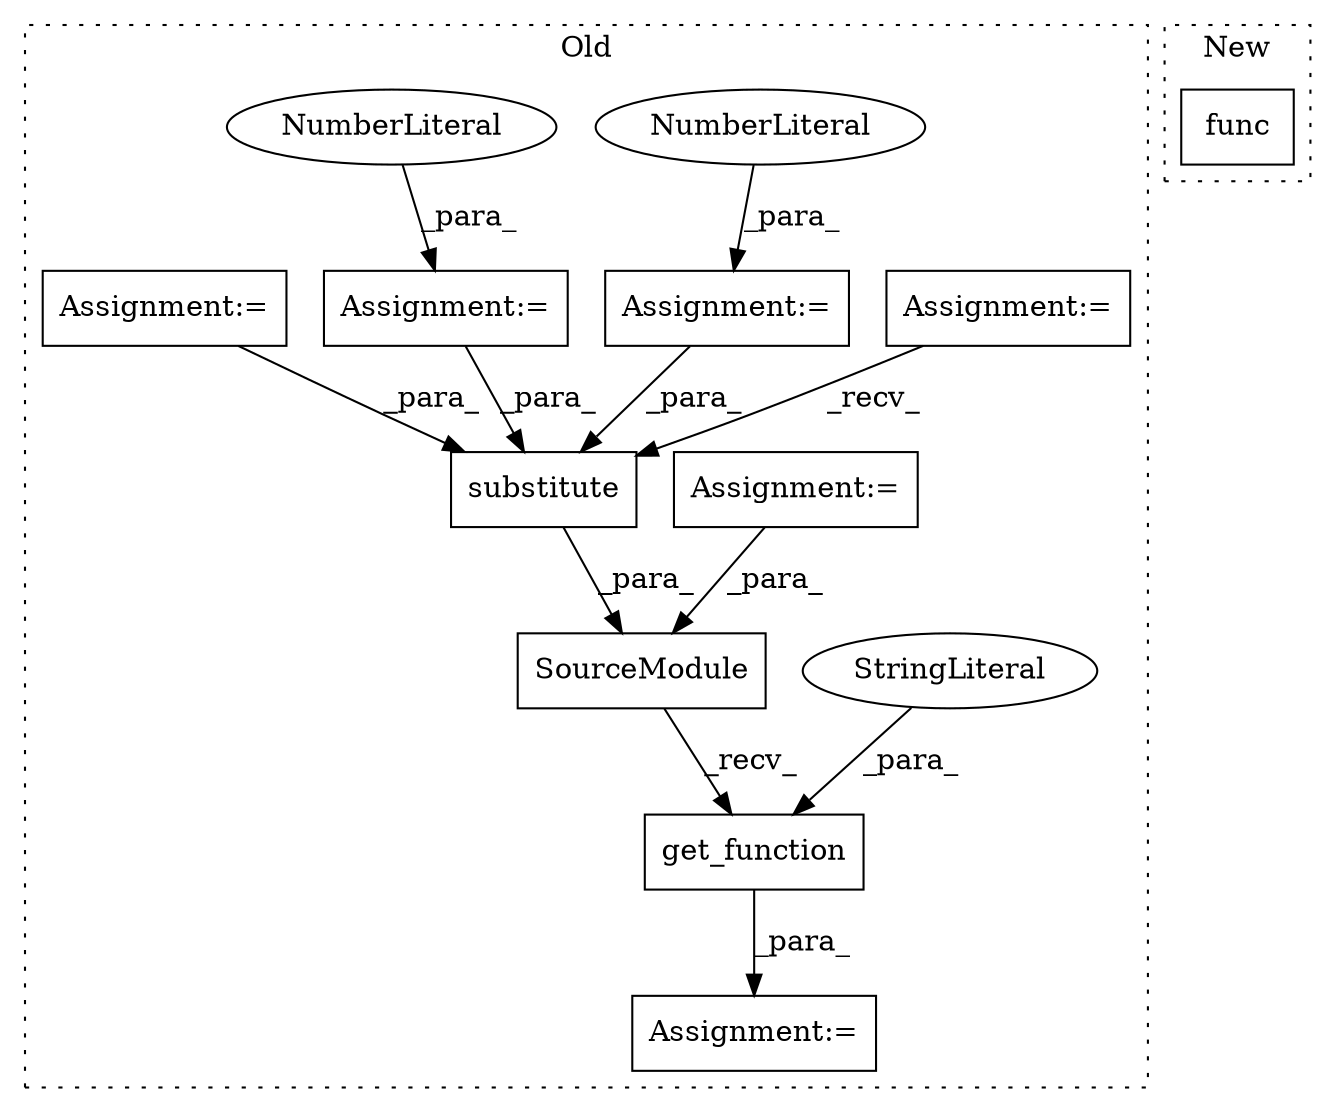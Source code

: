 digraph G {
subgraph cluster0 {
1 [label="SourceModule" a="32" s="3522,3616" l="13,1" shape="box"];
3 [label="Assignment:=" a="7" s="3050" l="13" shape="box"];
4 [label="Assignment:=" a="7" s="3502" l="1" shape="box"];
5 [label="Assignment:=" a="7" s="3245" l="1" shape="box"];
6 [label="Assignment:=" a="7" s="3632" l="1" shape="box"];
7 [label="get_function" a="32" s="3642,3667" l="13,1" shape="box"];
8 [label="StringLiteral" a="45" s="3655" l="12" shape="ellipse"];
9 [label="substitute" a="32" s="3549,3570" l="11,1" shape="box"];
10 [label="NumberLiteral" a="34" s="3246" l="1" shape="ellipse"];
11 [label="Assignment:=" a="7" s="3170" l="1" shape="box"];
12 [label="NumberLiteral" a="34" s="3171" l="1" shape="ellipse"];
13 [label="Assignment:=" a="7" s="2987" l="10" shape="box"];
label = "Old";
style="dotted";
}
subgraph cluster1 {
2 [label="func" a="32" s="1940,1956" l="5,1" shape="box"];
label = "New";
style="dotted";
}
1 -> 7 [label="_recv_"];
3 -> 9 [label="_recv_"];
4 -> 1 [label="_para_"];
5 -> 9 [label="_para_"];
7 -> 6 [label="_para_"];
8 -> 7 [label="_para_"];
9 -> 1 [label="_para_"];
10 -> 5 [label="_para_"];
11 -> 9 [label="_para_"];
12 -> 11 [label="_para_"];
13 -> 9 [label="_para_"];
}